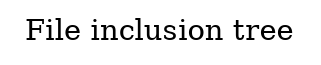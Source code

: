 
digraph inclusions {
    label="File inclusion tree";#                           &     "~/nexml/xsd/abstract.xsd" [URL="/doc/schema-1/abstract/",shape=box,color=lightgrey,style=filled];        
            }